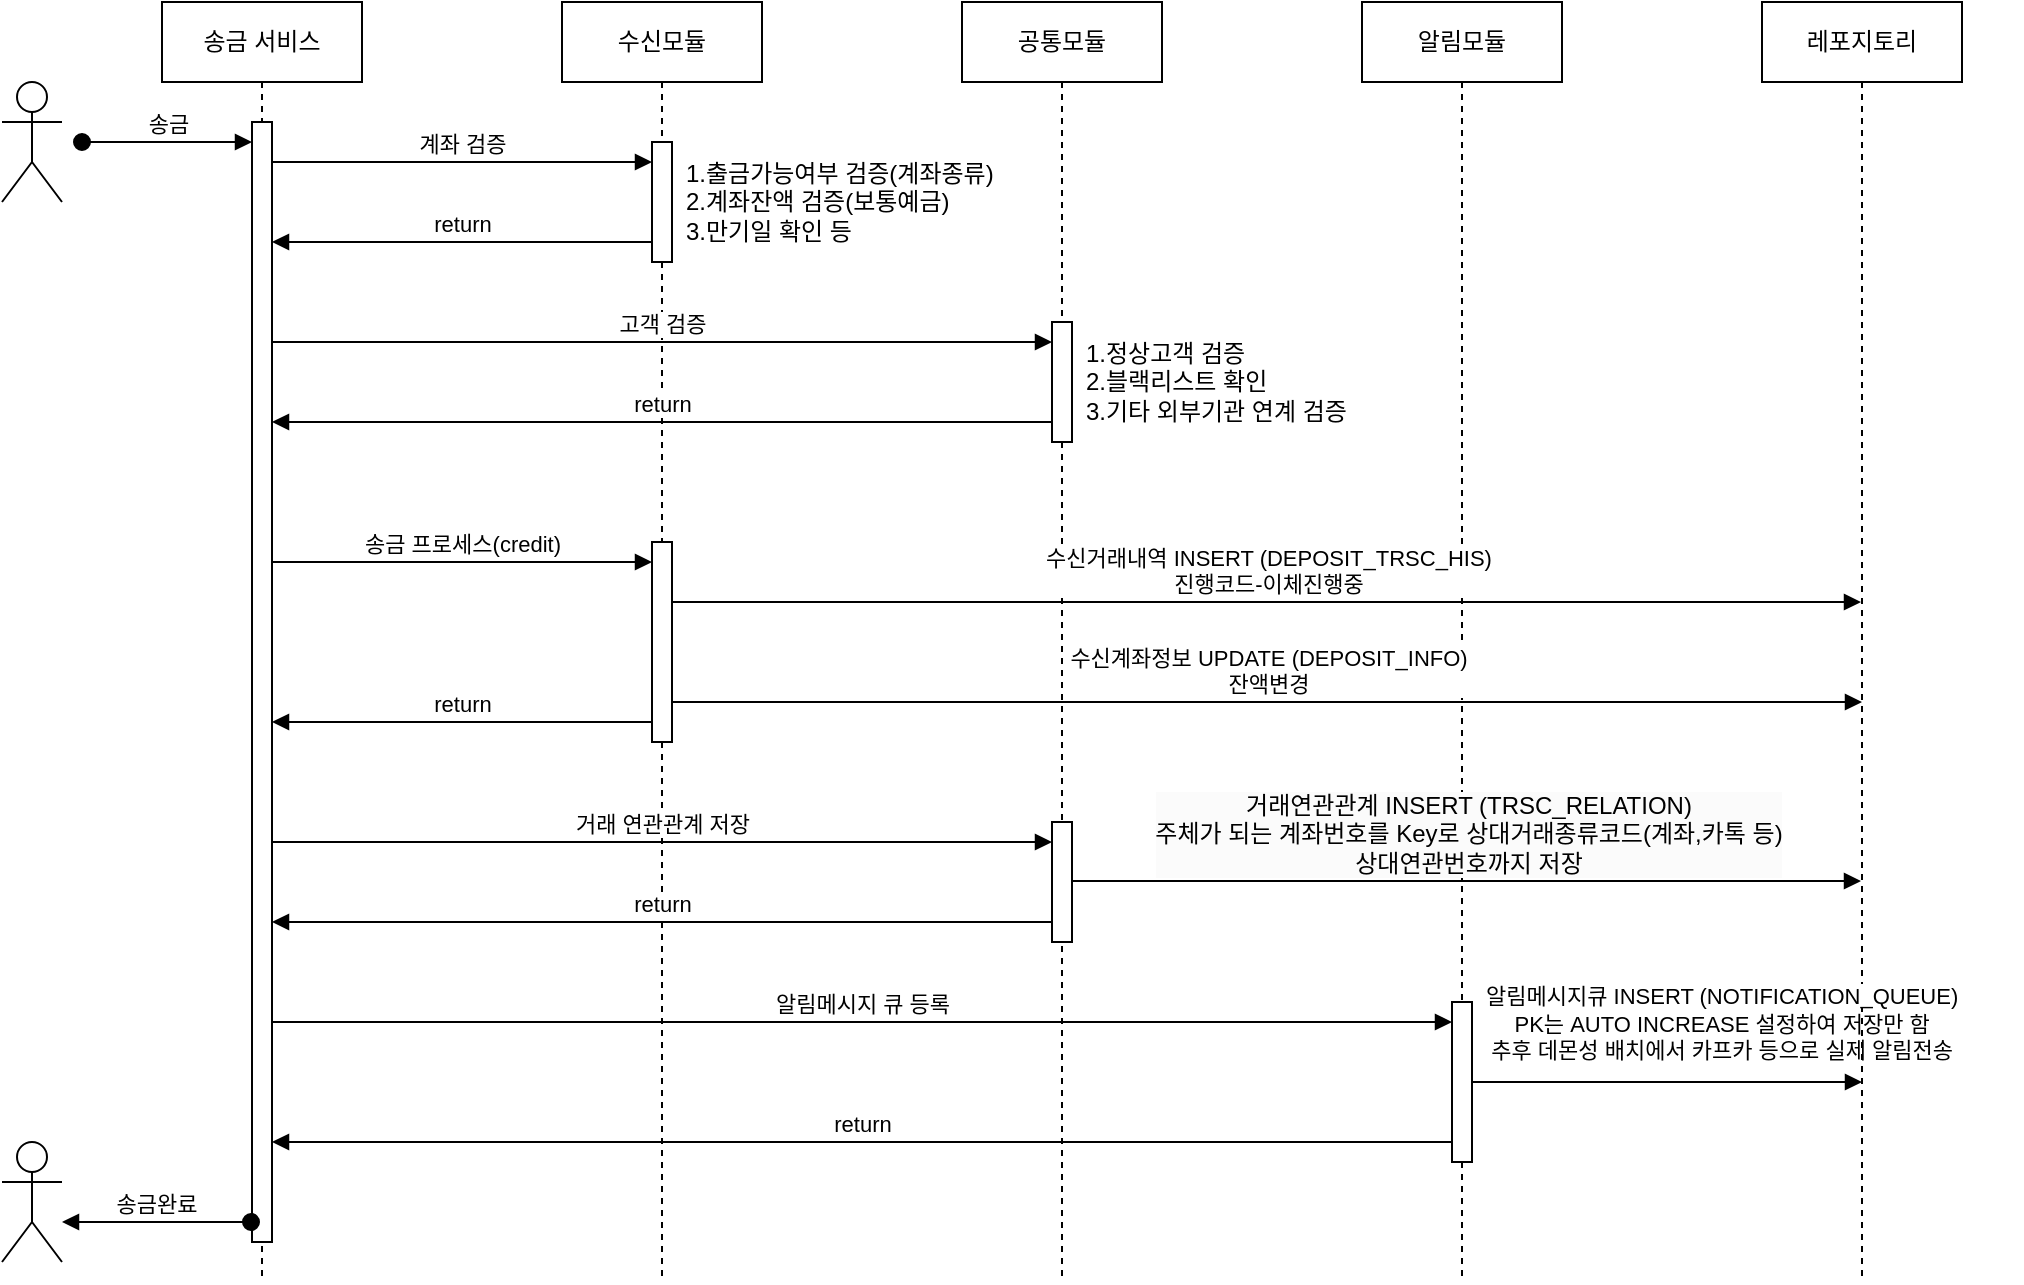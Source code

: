<mxfile version="24.8.6">
  <diagram name="Page-1" id="2YBvvXClWsGukQMizWep">
    <mxGraphModel dx="1674" dy="746" grid="1" gridSize="10" guides="1" tooltips="1" connect="1" arrows="1" fold="1" page="1" pageScale="1" pageWidth="850" pageHeight="1100" background="#ffffff" math="0" shadow="0">
      <root>
        <mxCell id="0" />
        <mxCell id="1" parent="0" />
        <mxCell id="aM9ryv3xv72pqoxQDRHE-1" value="송금 서비스" style="shape=umlLifeline;perimeter=lifelinePerimeter;whiteSpace=wrap;html=1;container=0;dropTarget=0;collapsible=0;recursiveResize=0;outlineConnect=0;portConstraint=eastwest;newEdgeStyle={&quot;edgeStyle&quot;:&quot;elbowEdgeStyle&quot;,&quot;elbow&quot;:&quot;vertical&quot;,&quot;curved&quot;:0,&quot;rounded&quot;:0};" parent="1" vertex="1">
          <mxGeometry x="200" y="40" width="100" height="640" as="geometry" />
        </mxCell>
        <mxCell id="aM9ryv3xv72pqoxQDRHE-2" value="" style="html=1;points=[];perimeter=orthogonalPerimeter;outlineConnect=0;targetShapes=umlLifeline;portConstraint=eastwest;newEdgeStyle={&quot;edgeStyle&quot;:&quot;elbowEdgeStyle&quot;,&quot;elbow&quot;:&quot;vertical&quot;,&quot;curved&quot;:0,&quot;rounded&quot;:0};" parent="aM9ryv3xv72pqoxQDRHE-1" vertex="1">
          <mxGeometry x="45" y="60" width="10" height="560" as="geometry" />
        </mxCell>
        <mxCell id="aM9ryv3xv72pqoxQDRHE-3" value="송금" style="html=1;verticalAlign=bottom;startArrow=oval;endArrow=block;startSize=8;edgeStyle=elbowEdgeStyle;elbow=vertical;curved=0;rounded=0;" parent="aM9ryv3xv72pqoxQDRHE-1" target="aM9ryv3xv72pqoxQDRHE-2" edge="1">
          <mxGeometry relative="1" as="geometry">
            <mxPoint x="-40" y="70" as="sourcePoint" />
          </mxGeometry>
        </mxCell>
        <mxCell id="aM9ryv3xv72pqoxQDRHE-5" value="수신모듈" style="shape=umlLifeline;perimeter=lifelinePerimeter;whiteSpace=wrap;html=1;container=0;dropTarget=0;collapsible=0;recursiveResize=0;outlineConnect=0;portConstraint=eastwest;newEdgeStyle={&quot;edgeStyle&quot;:&quot;elbowEdgeStyle&quot;,&quot;elbow&quot;:&quot;vertical&quot;,&quot;curved&quot;:0,&quot;rounded&quot;:0};" parent="1" vertex="1">
          <mxGeometry x="400" y="40" width="100" height="640" as="geometry" />
        </mxCell>
        <mxCell id="aM9ryv3xv72pqoxQDRHE-6" value="" style="html=1;points=[];perimeter=orthogonalPerimeter;outlineConnect=0;targetShapes=umlLifeline;portConstraint=eastwest;newEdgeStyle={&quot;edgeStyle&quot;:&quot;elbowEdgeStyle&quot;,&quot;elbow&quot;:&quot;vertical&quot;,&quot;curved&quot;:0,&quot;rounded&quot;:0};" parent="aM9ryv3xv72pqoxQDRHE-5" vertex="1">
          <mxGeometry x="45" y="70" width="10" height="60" as="geometry" />
        </mxCell>
        <mxCell id="wWB3ccr9Y3mbF4L6saMw-12" value="" style="html=1;points=[];perimeter=orthogonalPerimeter;outlineConnect=0;targetShapes=umlLifeline;portConstraint=eastwest;newEdgeStyle={&quot;edgeStyle&quot;:&quot;elbowEdgeStyle&quot;,&quot;elbow&quot;:&quot;vertical&quot;,&quot;curved&quot;:0,&quot;rounded&quot;:0};" parent="aM9ryv3xv72pqoxQDRHE-5" vertex="1">
          <mxGeometry x="45" y="270" width="10" height="100" as="geometry" />
        </mxCell>
        <mxCell id="aM9ryv3xv72pqoxQDRHE-7" value="계좌 검증" style="html=1;verticalAlign=bottom;endArrow=block;edgeStyle=elbowEdgeStyle;elbow=vertical;curved=0;rounded=0;" parent="1" source="aM9ryv3xv72pqoxQDRHE-2" target="aM9ryv3xv72pqoxQDRHE-6" edge="1">
          <mxGeometry relative="1" as="geometry">
            <mxPoint x="395" y="130" as="sourcePoint" />
            <Array as="points">
              <mxPoint x="380" y="120" />
            </Array>
            <mxPoint as="offset" />
          </mxGeometry>
        </mxCell>
        <mxCell id="aM9ryv3xv72pqoxQDRHE-9" value="return" style="html=1;verticalAlign=bottom;endArrow=block;edgeStyle=elbowEdgeStyle;elbow=vertical;curved=0;rounded=0;" parent="1" source="aM9ryv3xv72pqoxQDRHE-6" target="aM9ryv3xv72pqoxQDRHE-2" edge="1">
          <mxGeometry relative="1" as="geometry">
            <mxPoint x="375" y="160" as="sourcePoint" />
            <Array as="points">
              <mxPoint x="390" y="160" />
            </Array>
            <mxPoint x="260" y="160" as="targetPoint" />
          </mxGeometry>
        </mxCell>
        <mxCell id="7ABqUD8M8o28JcpTFlhN-1" value="공통모듈" style="shape=umlLifeline;perimeter=lifelinePerimeter;whiteSpace=wrap;html=1;container=0;dropTarget=0;collapsible=0;recursiveResize=0;outlineConnect=0;portConstraint=eastwest;newEdgeStyle={&quot;edgeStyle&quot;:&quot;elbowEdgeStyle&quot;,&quot;elbow&quot;:&quot;vertical&quot;,&quot;curved&quot;:0,&quot;rounded&quot;:0};" parent="1" vertex="1">
          <mxGeometry x="600" y="40" width="100" height="640" as="geometry" />
        </mxCell>
        <mxCell id="7ABqUD8M8o28JcpTFlhN-2" value="" style="html=1;points=[];perimeter=orthogonalPerimeter;outlineConnect=0;targetShapes=umlLifeline;portConstraint=eastwest;newEdgeStyle={&quot;edgeStyle&quot;:&quot;elbowEdgeStyle&quot;,&quot;elbow&quot;:&quot;vertical&quot;,&quot;curved&quot;:0,&quot;rounded&quot;:0};" parent="7ABqUD8M8o28JcpTFlhN-1" vertex="1">
          <mxGeometry x="45" y="160" width="10" height="60" as="geometry" />
        </mxCell>
        <mxCell id="wWB3ccr9Y3mbF4L6saMw-28" value="" style="html=1;points=[];perimeter=orthogonalPerimeter;outlineConnect=0;targetShapes=umlLifeline;portConstraint=eastwest;newEdgeStyle={&quot;edgeStyle&quot;:&quot;elbowEdgeStyle&quot;,&quot;elbow&quot;:&quot;vertical&quot;,&quot;curved&quot;:0,&quot;rounded&quot;:0};" parent="7ABqUD8M8o28JcpTFlhN-1" vertex="1">
          <mxGeometry x="45" y="410" width="10" height="60" as="geometry" />
        </mxCell>
        <mxCell id="7ABqUD8M8o28JcpTFlhN-3" value="알림모듈" style="shape=umlLifeline;perimeter=lifelinePerimeter;whiteSpace=wrap;html=1;container=0;dropTarget=0;collapsible=0;recursiveResize=0;outlineConnect=0;portConstraint=eastwest;newEdgeStyle={&quot;edgeStyle&quot;:&quot;elbowEdgeStyle&quot;,&quot;elbow&quot;:&quot;vertical&quot;,&quot;curved&quot;:0,&quot;rounded&quot;:0};" parent="1" vertex="1">
          <mxGeometry x="800" y="40" width="100" height="640" as="geometry" />
        </mxCell>
        <mxCell id="wWB3ccr9Y3mbF4L6saMw-31" value="" style="html=1;points=[];perimeter=orthogonalPerimeter;outlineConnect=0;targetShapes=umlLifeline;portConstraint=eastwest;newEdgeStyle={&quot;edgeStyle&quot;:&quot;elbowEdgeStyle&quot;,&quot;elbow&quot;:&quot;vertical&quot;,&quot;curved&quot;:0,&quot;rounded&quot;:0};" parent="7ABqUD8M8o28JcpTFlhN-3" vertex="1">
          <mxGeometry x="45" y="500" width="10" height="80" as="geometry" />
        </mxCell>
        <mxCell id="7ABqUD8M8o28JcpTFlhN-5" value="레포지토리" style="shape=umlLifeline;perimeter=lifelinePerimeter;whiteSpace=wrap;html=1;container=0;dropTarget=0;collapsible=0;recursiveResize=0;outlineConnect=0;portConstraint=eastwest;newEdgeStyle={&quot;edgeStyle&quot;:&quot;elbowEdgeStyle&quot;,&quot;elbow&quot;:&quot;vertical&quot;,&quot;curved&quot;:0,&quot;rounded&quot;:0};" parent="1" vertex="1">
          <mxGeometry x="1000" y="40" width="100" height="640" as="geometry" />
        </mxCell>
        <mxCell id="wWB3ccr9Y3mbF4L6saMw-11" value="" style="shape=umlActor;verticalLabelPosition=bottom;verticalAlign=top;html=1;outlineConnect=0;" parent="1" vertex="1">
          <mxGeometry x="120" y="80" width="30" height="60" as="geometry" />
        </mxCell>
        <mxCell id="wWB3ccr9Y3mbF4L6saMw-14" value="&lt;div style=&quot;&quot;&gt;&lt;span style=&quot;background-color: initial;&quot;&gt;1.출금가능여부 검증(계좌종류)&lt;/span&gt;&lt;/div&gt;&lt;div style=&quot;&quot;&gt;&lt;span style=&quot;background-color: initial;&quot;&gt;2.계좌잔액 검증(보통예금)&lt;/span&gt;&lt;/div&gt;&lt;div style=&quot;&quot;&gt;&lt;span style=&quot;background-color: initial;&quot;&gt;3.만기일 확인 등&lt;/span&gt;&lt;/div&gt;" style="text;html=1;align=left;verticalAlign=middle;resizable=0;points=[];autosize=1;strokeColor=none;fillColor=none;" parent="1" vertex="1">
          <mxGeometry x="460" y="110" width="190" height="60" as="geometry" />
        </mxCell>
        <mxCell id="wWB3ccr9Y3mbF4L6saMw-16" value="고객 검증" style="html=1;verticalAlign=bottom;endArrow=block;edgeStyle=elbowEdgeStyle;elbow=vertical;curved=0;rounded=0;" parent="1" target="7ABqUD8M8o28JcpTFlhN-2" edge="1" source="aM9ryv3xv72pqoxQDRHE-2">
          <mxGeometry relative="1" as="geometry">
            <mxPoint x="300" y="210" as="sourcePoint" />
            <Array as="points">
              <mxPoint x="300" y="210" />
              <mxPoint x="385" y="210" />
            </Array>
            <mxPoint x="540" y="210" as="targetPoint" />
            <mxPoint as="offset" />
          </mxGeometry>
        </mxCell>
        <mxCell id="wWB3ccr9Y3mbF4L6saMw-17" value="return" style="html=1;verticalAlign=bottom;endArrow=block;edgeStyle=elbowEdgeStyle;elbow=vertical;curved=0;rounded=0;" parent="1" target="aM9ryv3xv72pqoxQDRHE-2" edge="1">
          <mxGeometry relative="1" as="geometry">
            <mxPoint x="645" y="250" as="sourcePoint" />
            <Array as="points">
              <mxPoint x="590" y="250" />
            </Array>
            <mxPoint x="280" y="250" as="targetPoint" />
          </mxGeometry>
        </mxCell>
        <mxCell id="wWB3ccr9Y3mbF4L6saMw-18" value="&lt;div style=&quot;&quot;&gt;&lt;span style=&quot;background-color: initial;&quot;&gt;1.정상고객 검증&lt;/span&gt;&lt;/div&gt;&lt;div style=&quot;&quot;&gt;&lt;span style=&quot;background-color: initial;&quot;&gt;2.블랙리스트 확인&lt;/span&gt;&lt;/div&gt;&lt;div style=&quot;&quot;&gt;&lt;span style=&quot;background-color: initial;&quot;&gt;3.기타 외부기관 연계 검증&lt;/span&gt;&lt;/div&gt;" style="text;html=1;align=left;verticalAlign=middle;resizable=0;points=[];autosize=1;strokeColor=none;fillColor=none;" parent="1" vertex="1">
          <mxGeometry x="660" y="200" width="160" height="60" as="geometry" />
        </mxCell>
        <mxCell id="wWB3ccr9Y3mbF4L6saMw-19" value="송금 프로세스(credit)" style="html=1;verticalAlign=bottom;endArrow=block;edgeStyle=elbowEdgeStyle;elbow=vertical;curved=0;rounded=0;" parent="1" source="aM9ryv3xv72pqoxQDRHE-2" target="wWB3ccr9Y3mbF4L6saMw-12" edge="1">
          <mxGeometry relative="1" as="geometry">
            <mxPoint x="260" y="320" as="sourcePoint" />
            <Array as="points">
              <mxPoint x="385" y="320" />
            </Array>
            <mxPoint x="430" y="320" as="targetPoint" />
            <mxPoint as="offset" />
          </mxGeometry>
        </mxCell>
        <mxCell id="wWB3ccr9Y3mbF4L6saMw-21" value="return" style="html=1;verticalAlign=bottom;endArrow=block;edgeStyle=elbowEdgeStyle;elbow=vertical;curved=0;rounded=0;" parent="1" edge="1" target="aM9ryv3xv72pqoxQDRHE-2" source="wWB3ccr9Y3mbF4L6saMw-12">
          <mxGeometry relative="1" as="geometry">
            <mxPoint x="440" y="400" as="sourcePoint" />
            <Array as="points">
              <mxPoint x="440" y="400" />
            </Array>
            <mxPoint x="260" y="400" as="targetPoint" />
          </mxGeometry>
        </mxCell>
        <mxCell id="wWB3ccr9Y3mbF4L6saMw-23" value="수신거래내역 INSERT (DEPOSIT_TRSC_HIS)&lt;div&gt;진행코드-이체진행중&lt;/div&gt;" style="html=1;verticalAlign=bottom;endArrow=block;edgeStyle=elbowEdgeStyle;elbow=vertical;curved=0;rounded=0;" parent="1" source="wWB3ccr9Y3mbF4L6saMw-12" target="7ABqUD8M8o28JcpTFlhN-5" edge="1">
          <mxGeometry relative="1" as="geometry">
            <mxPoint x="460" y="340" as="sourcePoint" />
            <Array as="points">
              <mxPoint x="590" y="340" />
            </Array>
            <mxPoint x="650" y="340" as="targetPoint" />
            <mxPoint as="offset" />
          </mxGeometry>
        </mxCell>
        <mxCell id="wWB3ccr9Y3mbF4L6saMw-24" value="수신계좌정보 UPDATE (DEPOSIT_INFO)&lt;div&gt;잔액변경&lt;/div&gt;" style="html=1;verticalAlign=bottom;endArrow=block;edgeStyle=elbowEdgeStyle;elbow=vertical;curved=0;rounded=0;" parent="1" source="wWB3ccr9Y3mbF4L6saMw-12" edge="1">
          <mxGeometry relative="1" as="geometry">
            <mxPoint x="490" y="390" as="sourcePoint" />
            <Array as="points">
              <mxPoint x="590" y="390" />
            </Array>
            <mxPoint x="1050" y="390" as="targetPoint" />
            <mxPoint as="offset" />
          </mxGeometry>
        </mxCell>
        <mxCell id="wWB3ccr9Y3mbF4L6saMw-25" value="거래 연관관계 저장" style="html=1;verticalAlign=bottom;endArrow=block;edgeStyle=elbowEdgeStyle;elbow=vertical;curved=0;rounded=0;" parent="1" target="wWB3ccr9Y3mbF4L6saMw-28" edge="1" source="aM9ryv3xv72pqoxQDRHE-2">
          <mxGeometry relative="1" as="geometry">
            <mxPoint x="390" y="460" as="sourcePoint" />
            <Array as="points">
              <mxPoint x="390" y="460" />
            </Array>
            <mxPoint x="590" y="460" as="targetPoint" />
            <mxPoint as="offset" />
          </mxGeometry>
        </mxCell>
        <mxCell id="wWB3ccr9Y3mbF4L6saMw-29" value="&lt;div style=&quot;&quot;&gt;&lt;br&gt;&lt;/div&gt;" style="text;html=1;align=left;verticalAlign=middle;resizable=0;points=[];autosize=1;strokeColor=none;fillColor=none;" parent="1" vertex="1">
          <mxGeometry x="660" y="465" width="20" height="30" as="geometry" />
        </mxCell>
        <mxCell id="wWB3ccr9Y3mbF4L6saMw-30" value="return" style="html=1;verticalAlign=bottom;endArrow=block;edgeStyle=elbowEdgeStyle;elbow=vertical;curved=0;rounded=0;" parent="1" edge="1" target="aM9ryv3xv72pqoxQDRHE-2" source="wWB3ccr9Y3mbF4L6saMw-28">
          <mxGeometry relative="1" as="geometry">
            <mxPoint x="530" y="500" as="sourcePoint" />
            <Array as="points">
              <mxPoint x="550" y="500" />
            </Array>
            <mxPoint x="320" y="500" as="targetPoint" />
          </mxGeometry>
        </mxCell>
        <mxCell id="wWB3ccr9Y3mbF4L6saMw-32" value="알림메시지 큐 등록" style="html=1;verticalAlign=bottom;endArrow=block;edgeStyle=elbowEdgeStyle;elbow=vertical;curved=0;rounded=0;" parent="1" edge="1" target="wWB3ccr9Y3mbF4L6saMw-31">
          <mxGeometry relative="1" as="geometry">
            <mxPoint x="255" y="550" as="sourcePoint" />
            <Array as="points">
              <mxPoint x="385" y="550" />
            </Array>
            <mxPoint x="730" y="550" as="targetPoint" />
            <mxPoint as="offset" />
          </mxGeometry>
        </mxCell>
        <mxCell id="wWB3ccr9Y3mbF4L6saMw-33" value="return" style="html=1;verticalAlign=bottom;endArrow=block;edgeStyle=elbowEdgeStyle;elbow=vertical;curved=0;rounded=0;" parent="1" edge="1" target="aM9ryv3xv72pqoxQDRHE-2" source="wWB3ccr9Y3mbF4L6saMw-31">
          <mxGeometry relative="1" as="geometry">
            <mxPoint x="790" y="610" as="sourcePoint" />
            <Array as="points">
              <mxPoint x="385.5" y="610" />
            </Array>
            <mxPoint x="310" y="610" as="targetPoint" />
          </mxGeometry>
        </mxCell>
        <mxCell id="wWB3ccr9Y3mbF4L6saMw-34" value="&lt;div style=&quot;font-size: 12px; background-color: rgb(251, 251, 251);&quot;&gt;거래연관관계 INSERT (TRSC_RELATION)&lt;/div&gt;&lt;div style=&quot;font-size: 12px; background-color: rgb(251, 251, 251);&quot;&gt;&lt;span style=&quot;background-color: initial;&quot;&gt;주체가 되는 계좌번호를 Key로&amp;nbsp;&lt;/span&gt;&lt;span style=&quot;background-color: initial;&quot;&gt;상대거래종류코드(계좌,카톡 등)&lt;/span&gt;&lt;/div&gt;&lt;div style=&quot;font-size: 12px; background-color: rgb(251, 251, 251);&quot;&gt;&lt;span style=&quot;background-color: initial;&quot;&gt;상대연관번호까지 저장&lt;/span&gt;&lt;/div&gt;" style="html=1;verticalAlign=bottom;endArrow=block;edgeStyle=elbowEdgeStyle;elbow=vertical;curved=0;rounded=0;align=center;" parent="1" target="7ABqUD8M8o28JcpTFlhN-5" edge="1" source="wWB3ccr9Y3mbF4L6saMw-28">
          <mxGeometry relative="1" as="geometry">
            <mxPoint x="760" y="480" as="sourcePoint" />
            <Array as="points">
              <mxPoint x="785" y="479.5" />
            </Array>
            <mxPoint x="990" y="480" as="targetPoint" />
            <mxPoint as="offset" />
          </mxGeometry>
        </mxCell>
        <mxCell id="wWB3ccr9Y3mbF4L6saMw-35" value="" style="html=1;verticalAlign=bottom;endArrow=block;edgeStyle=elbowEdgeStyle;elbow=horizontal;curved=0;rounded=0;align=center;" parent="1" edge="1" source="wWB3ccr9Y3mbF4L6saMw-31">
          <mxGeometry relative="1" as="geometry">
            <mxPoint x="895" y="580" as="sourcePoint" />
            <Array as="points" />
            <mxPoint x="1050" y="580" as="targetPoint" />
            <mxPoint as="offset" />
          </mxGeometry>
        </mxCell>
        <mxCell id="wWB3ccr9Y3mbF4L6saMw-36" value="&lt;div style=&quot;&quot;&gt;&lt;span style=&quot;font-size: 11px; text-align: center; background-color: rgb(255, 255, 255);&quot;&gt;알림메시지큐 INSERT (NOTIFICATION_QUEUE)&lt;/span&gt;&lt;div style=&quot;font-size: 11px; text-align: center;&quot;&gt;PK는 AUTO INCREASE 설정하여 저장만 함&lt;/div&gt;&lt;div style=&quot;font-size: 11px; text-align: center;&quot;&gt;추후 데몬성 배치에서 카프카 등으로 실제 알림전송&lt;/div&gt;&lt;/div&gt;" style="text;html=1;align=left;verticalAlign=middle;resizable=0;points=[];autosize=1;strokeColor=none;fillColor=none;" parent="1" vertex="1">
          <mxGeometry x="860" y="525" width="270" height="50" as="geometry" />
        </mxCell>
        <mxCell id="ATW8mpzaUHhicGYw6skd-4" value="" style="shape=umlActor;verticalLabelPosition=bottom;verticalAlign=top;html=1;outlineConnect=0;" vertex="1" parent="1">
          <mxGeometry x="120" y="610" width="30" height="60" as="geometry" />
        </mxCell>
        <mxCell id="ATW8mpzaUHhicGYw6skd-5" value="송금완료" style="html=1;verticalAlign=bottom;startArrow=oval;endArrow=block;startSize=8;edgeStyle=elbowEdgeStyle;elbow=vertical;curved=0;rounded=0;" edge="1" parent="1" target="ATW8mpzaUHhicGYw6skd-4">
          <mxGeometry relative="1" as="geometry">
            <mxPoint x="244.5" y="650" as="sourcePoint" />
            <mxPoint x="190" y="650" as="targetPoint" />
          </mxGeometry>
        </mxCell>
      </root>
    </mxGraphModel>
  </diagram>
</mxfile>
